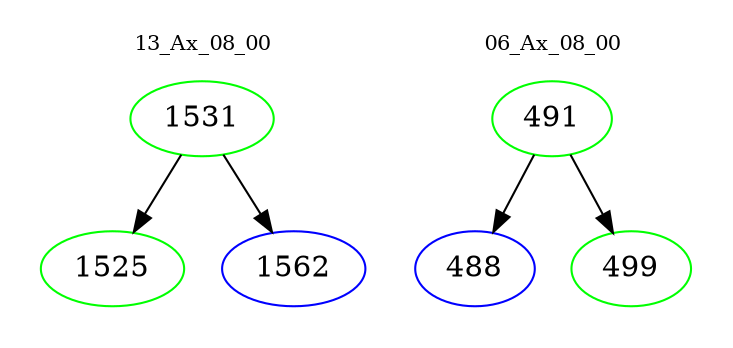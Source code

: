 digraph{
subgraph cluster_0 {
color = white
label = "13_Ax_08_00";
fontsize=10;
T0_1531 [label="1531", color="green"]
T0_1531 -> T0_1525 [color="black"]
T0_1525 [label="1525", color="green"]
T0_1531 -> T0_1562 [color="black"]
T0_1562 [label="1562", color="blue"]
}
subgraph cluster_1 {
color = white
label = "06_Ax_08_00";
fontsize=10;
T1_491 [label="491", color="green"]
T1_491 -> T1_488 [color="black"]
T1_488 [label="488", color="blue"]
T1_491 -> T1_499 [color="black"]
T1_499 [label="499", color="green"]
}
}
